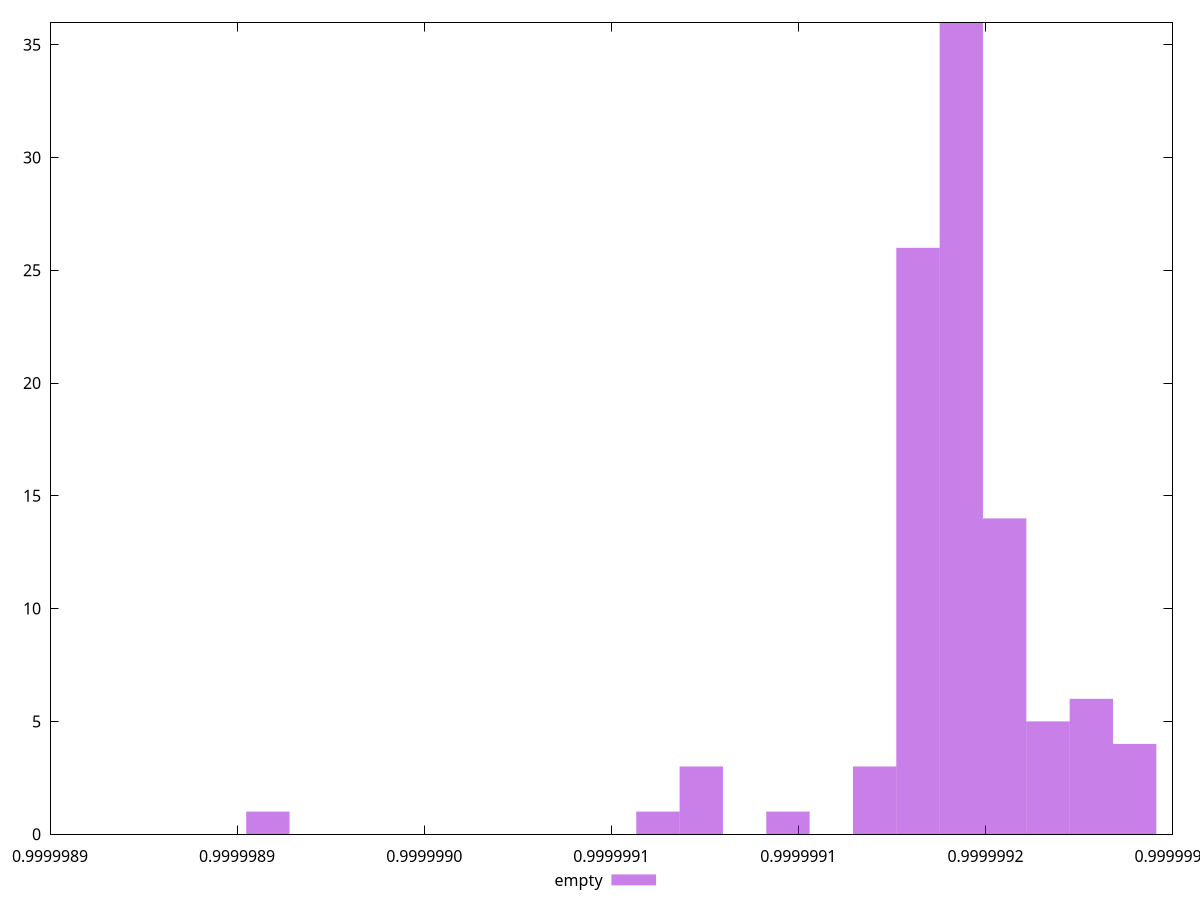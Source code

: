$_empty <<EOF
0.9999989582244476 1
0.9999991435586834 36
0.999999155142073 14
0.9999991667254627 5
0.9999991783088525 6
0.9999991319752936 26
0.999999074058345 3
0.9999991203919039 3
0.9999990624749552 1
0.9999991898922422 4
0.9999990972251244 1
EOF
set key outside below
set terminal pngcairo
set output "report_00005_2020-11-02T22-26-11.212Z/interactive/empty//hist.png"
set yrange [0:36]
set boxwidth 1.1583389728759561e-8
set style fill transparent solid 0.5 noborder
plot $_empty title "empty" with boxes ,